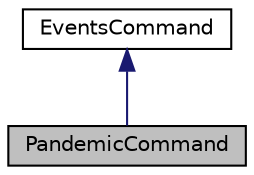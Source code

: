 digraph "PandemicCommand"
{
 // LATEX_PDF_SIZE
  edge [fontname="Helvetica",fontsize="10",labelfontname="Helvetica",labelfontsize="10"];
  node [fontname="Helvetica",fontsize="10",shape=record];
  Node1 [label="PandemicCommand",height=0.2,width=0.4,color="black", fillcolor="grey75", style="filled", fontcolor="black",tooltip="Concrete command class that handles pandemic-related events."];
  Node2 -> Node1 [dir="back",color="midnightblue",fontsize="10",style="solid",fontname="Helvetica"];
  Node2 [label="EventsCommand",height=0.2,width=0.4,color="black", fillcolor="white", style="filled",URL="$classEventsCommand.html",tooltip="Interface for handling city event commands."];
}
